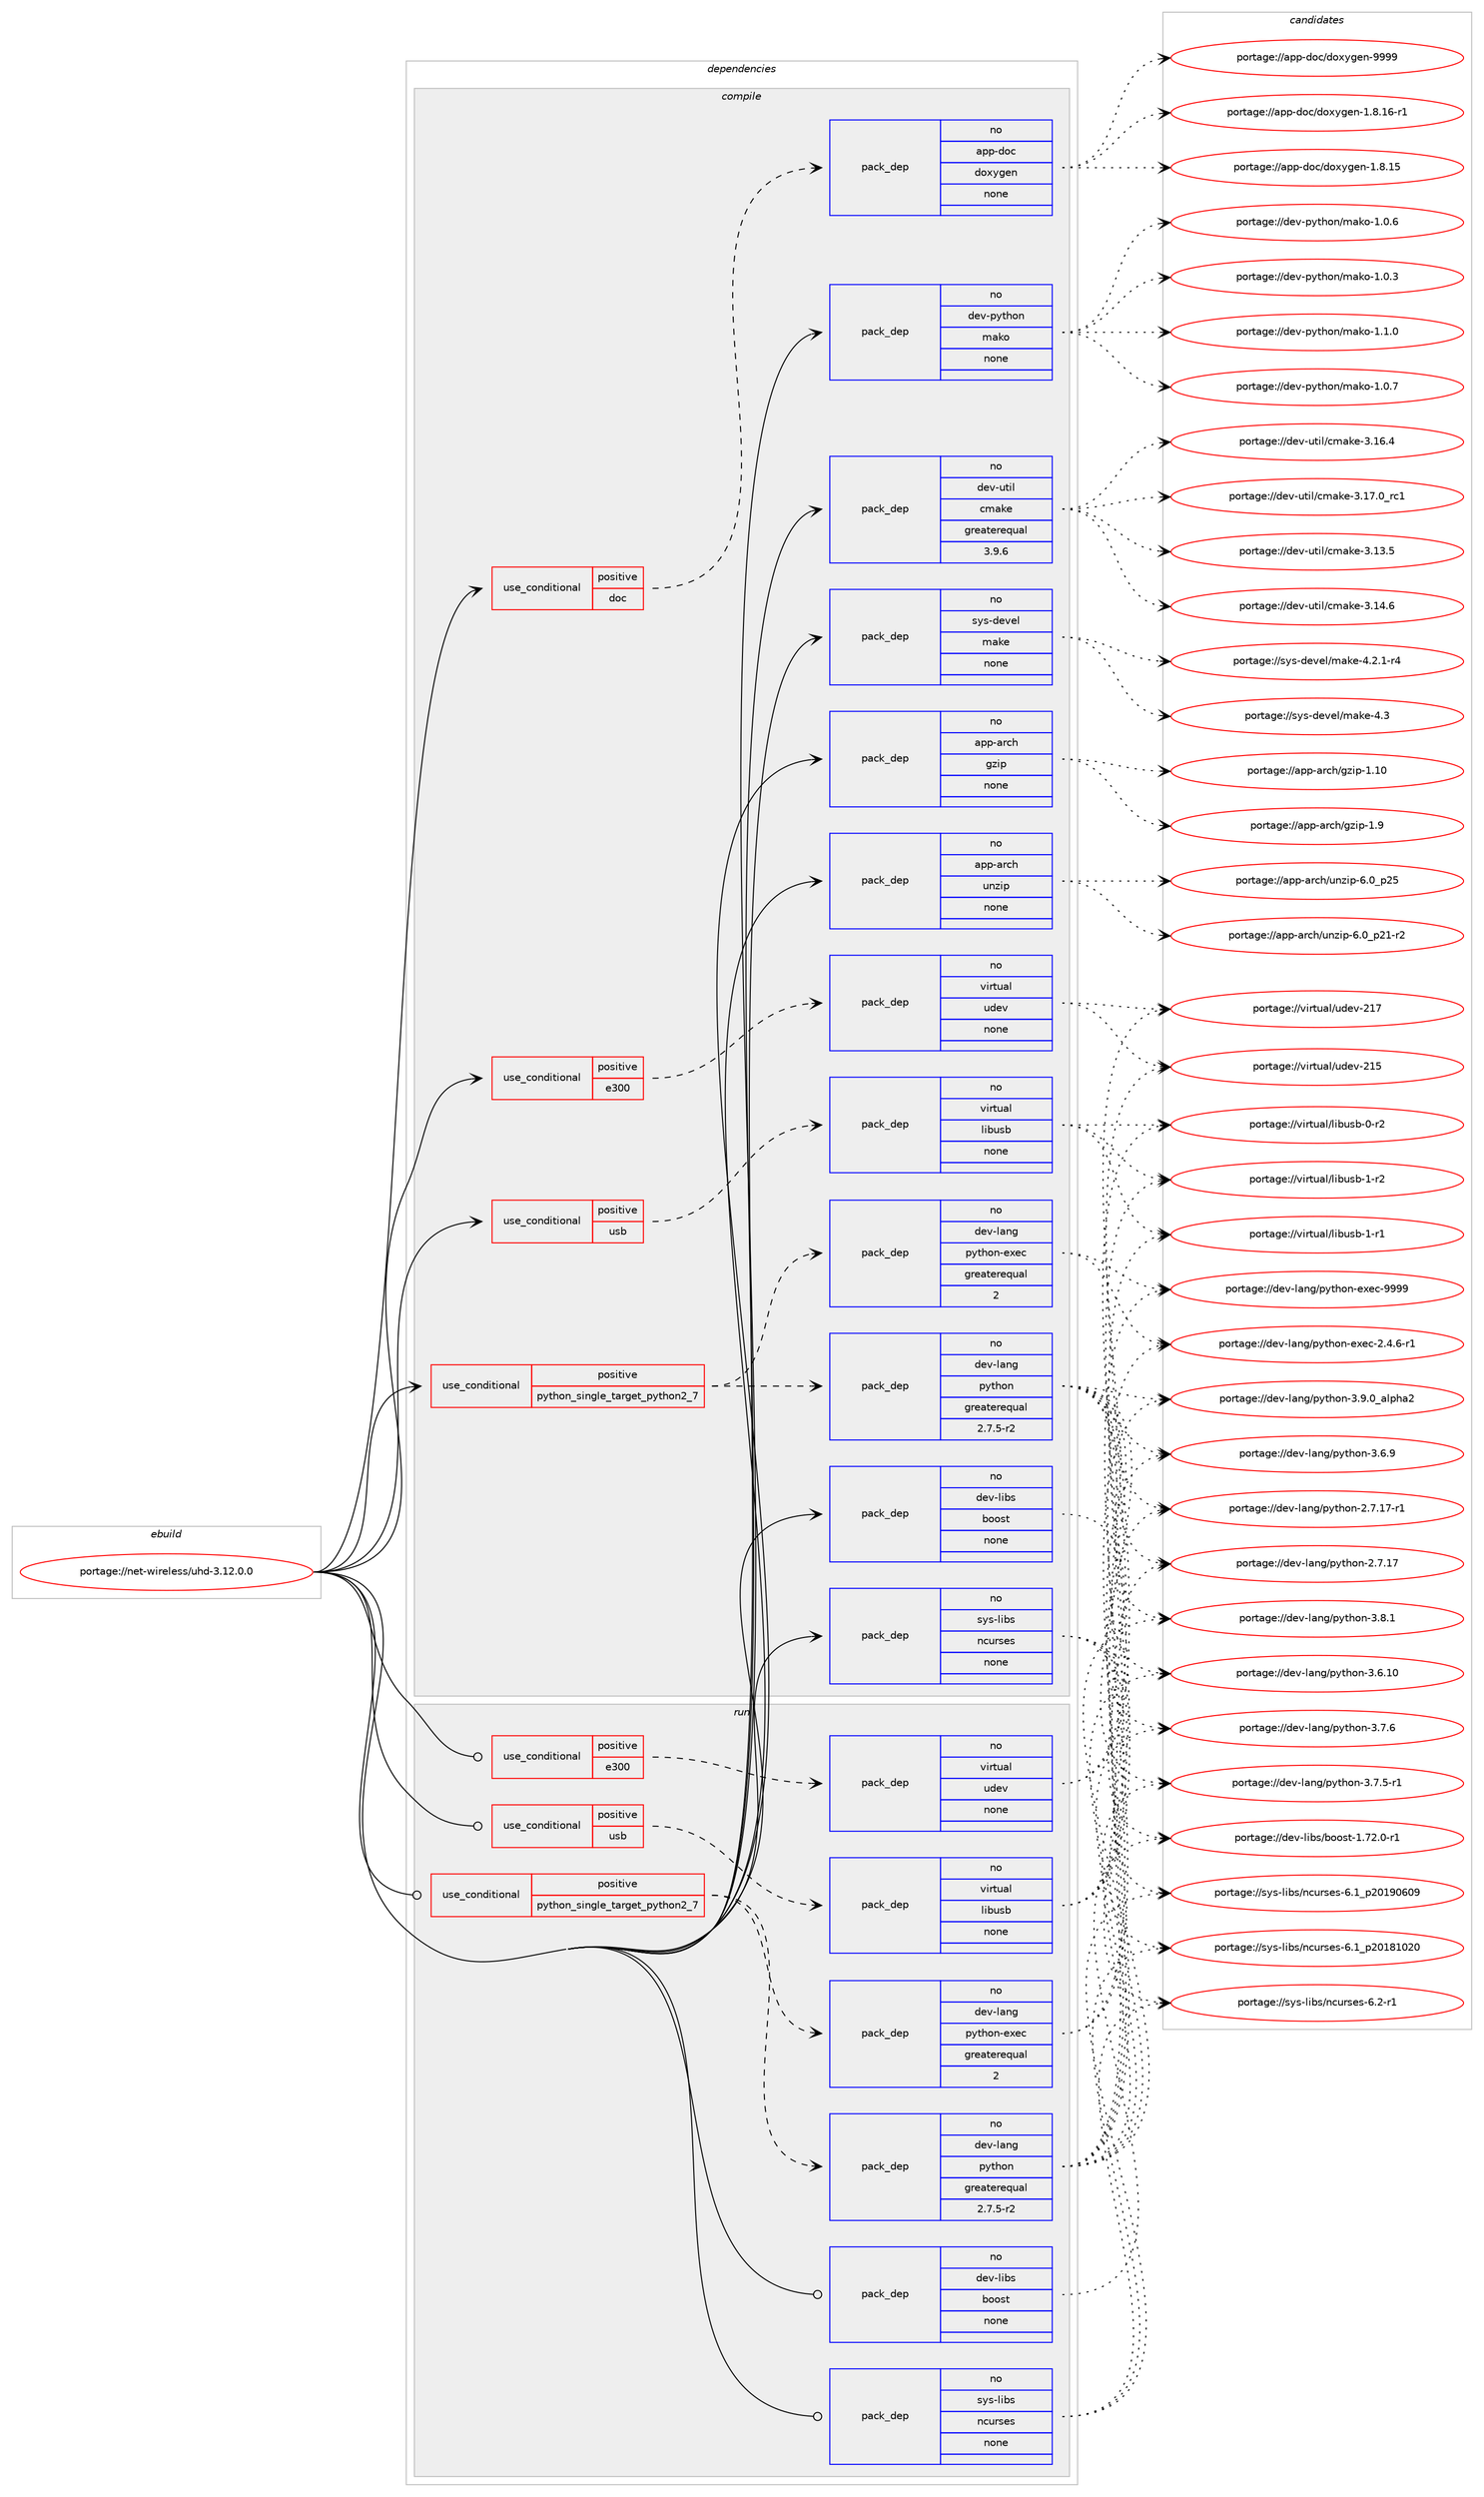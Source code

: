 digraph prolog {

# *************
# Graph options
# *************

newrank=true;
concentrate=true;
compound=true;
graph [rankdir=LR,fontname=Helvetica,fontsize=10,ranksep=1.5];#, ranksep=2.5, nodesep=0.2];
edge  [arrowhead=vee];
node  [fontname=Helvetica,fontsize=10];

# **********
# The ebuild
# **********

subgraph cluster_leftcol {
color=gray;
rank=same;
label=<<i>ebuild</i>>;
id [label="portage://net-wireless/uhd-3.12.0.0", color=red, width=4, href="../net-wireless/uhd-3.12.0.0.svg"];
}

# ****************
# The dependencies
# ****************

subgraph cluster_midcol {
color=gray;
label=<<i>dependencies</i>>;
subgraph cluster_compile {
fillcolor="#eeeeee";
style=filled;
label=<<i>compile</i>>;
subgraph cond21615 {
dependency109933 [label=<<TABLE BORDER="0" CELLBORDER="1" CELLSPACING="0" CELLPADDING="4"><TR><TD ROWSPAN="3" CELLPADDING="10">use_conditional</TD></TR><TR><TD>positive</TD></TR><TR><TD>doc</TD></TR></TABLE>>, shape=none, color=red];
subgraph pack86504 {
dependency109934 [label=<<TABLE BORDER="0" CELLBORDER="1" CELLSPACING="0" CELLPADDING="4" WIDTH="220"><TR><TD ROWSPAN="6" CELLPADDING="30">pack_dep</TD></TR><TR><TD WIDTH="110">no</TD></TR><TR><TD>app-doc</TD></TR><TR><TD>doxygen</TD></TR><TR><TD>none</TD></TR><TR><TD></TD></TR></TABLE>>, shape=none, color=blue];
}
dependency109933:e -> dependency109934:w [weight=20,style="dashed",arrowhead="vee"];
}
id:e -> dependency109933:w [weight=20,style="solid",arrowhead="vee"];
subgraph cond21616 {
dependency109935 [label=<<TABLE BORDER="0" CELLBORDER="1" CELLSPACING="0" CELLPADDING="4"><TR><TD ROWSPAN="3" CELLPADDING="10">use_conditional</TD></TR><TR><TD>positive</TD></TR><TR><TD>e300</TD></TR></TABLE>>, shape=none, color=red];
subgraph pack86505 {
dependency109936 [label=<<TABLE BORDER="0" CELLBORDER="1" CELLSPACING="0" CELLPADDING="4" WIDTH="220"><TR><TD ROWSPAN="6" CELLPADDING="30">pack_dep</TD></TR><TR><TD WIDTH="110">no</TD></TR><TR><TD>virtual</TD></TR><TR><TD>udev</TD></TR><TR><TD>none</TD></TR><TR><TD></TD></TR></TABLE>>, shape=none, color=blue];
}
dependency109935:e -> dependency109936:w [weight=20,style="dashed",arrowhead="vee"];
}
id:e -> dependency109935:w [weight=20,style="solid",arrowhead="vee"];
subgraph cond21617 {
dependency109937 [label=<<TABLE BORDER="0" CELLBORDER="1" CELLSPACING="0" CELLPADDING="4"><TR><TD ROWSPAN="3" CELLPADDING="10">use_conditional</TD></TR><TR><TD>positive</TD></TR><TR><TD>python_single_target_python2_7</TD></TR></TABLE>>, shape=none, color=red];
subgraph pack86506 {
dependency109938 [label=<<TABLE BORDER="0" CELLBORDER="1" CELLSPACING="0" CELLPADDING="4" WIDTH="220"><TR><TD ROWSPAN="6" CELLPADDING="30">pack_dep</TD></TR><TR><TD WIDTH="110">no</TD></TR><TR><TD>dev-lang</TD></TR><TR><TD>python</TD></TR><TR><TD>greaterequal</TD></TR><TR><TD>2.7.5-r2</TD></TR></TABLE>>, shape=none, color=blue];
}
dependency109937:e -> dependency109938:w [weight=20,style="dashed",arrowhead="vee"];
subgraph pack86507 {
dependency109939 [label=<<TABLE BORDER="0" CELLBORDER="1" CELLSPACING="0" CELLPADDING="4" WIDTH="220"><TR><TD ROWSPAN="6" CELLPADDING="30">pack_dep</TD></TR><TR><TD WIDTH="110">no</TD></TR><TR><TD>dev-lang</TD></TR><TR><TD>python-exec</TD></TR><TR><TD>greaterequal</TD></TR><TR><TD>2</TD></TR></TABLE>>, shape=none, color=blue];
}
dependency109937:e -> dependency109939:w [weight=20,style="dashed",arrowhead="vee"];
}
id:e -> dependency109937:w [weight=20,style="solid",arrowhead="vee"];
subgraph cond21618 {
dependency109940 [label=<<TABLE BORDER="0" CELLBORDER="1" CELLSPACING="0" CELLPADDING="4"><TR><TD ROWSPAN="3" CELLPADDING="10">use_conditional</TD></TR><TR><TD>positive</TD></TR><TR><TD>usb</TD></TR></TABLE>>, shape=none, color=red];
subgraph pack86508 {
dependency109941 [label=<<TABLE BORDER="0" CELLBORDER="1" CELLSPACING="0" CELLPADDING="4" WIDTH="220"><TR><TD ROWSPAN="6" CELLPADDING="30">pack_dep</TD></TR><TR><TD WIDTH="110">no</TD></TR><TR><TD>virtual</TD></TR><TR><TD>libusb</TD></TR><TR><TD>none</TD></TR><TR><TD></TD></TR></TABLE>>, shape=none, color=blue];
}
dependency109940:e -> dependency109941:w [weight=20,style="dashed",arrowhead="vee"];
}
id:e -> dependency109940:w [weight=20,style="solid",arrowhead="vee"];
subgraph pack86509 {
dependency109942 [label=<<TABLE BORDER="0" CELLBORDER="1" CELLSPACING="0" CELLPADDING="4" WIDTH="220"><TR><TD ROWSPAN="6" CELLPADDING="30">pack_dep</TD></TR><TR><TD WIDTH="110">no</TD></TR><TR><TD>app-arch</TD></TR><TR><TD>gzip</TD></TR><TR><TD>none</TD></TR><TR><TD></TD></TR></TABLE>>, shape=none, color=blue];
}
id:e -> dependency109942:w [weight=20,style="solid",arrowhead="vee"];
subgraph pack86510 {
dependency109943 [label=<<TABLE BORDER="0" CELLBORDER="1" CELLSPACING="0" CELLPADDING="4" WIDTH="220"><TR><TD ROWSPAN="6" CELLPADDING="30">pack_dep</TD></TR><TR><TD WIDTH="110">no</TD></TR><TR><TD>app-arch</TD></TR><TR><TD>unzip</TD></TR><TR><TD>none</TD></TR><TR><TD></TD></TR></TABLE>>, shape=none, color=blue];
}
id:e -> dependency109943:w [weight=20,style="solid",arrowhead="vee"];
subgraph pack86511 {
dependency109944 [label=<<TABLE BORDER="0" CELLBORDER="1" CELLSPACING="0" CELLPADDING="4" WIDTH="220"><TR><TD ROWSPAN="6" CELLPADDING="30">pack_dep</TD></TR><TR><TD WIDTH="110">no</TD></TR><TR><TD>dev-libs</TD></TR><TR><TD>boost</TD></TR><TR><TD>none</TD></TR><TR><TD></TD></TR></TABLE>>, shape=none, color=blue];
}
id:e -> dependency109944:w [weight=20,style="solid",arrowhead="vee"];
subgraph pack86512 {
dependency109945 [label=<<TABLE BORDER="0" CELLBORDER="1" CELLSPACING="0" CELLPADDING="4" WIDTH="220"><TR><TD ROWSPAN="6" CELLPADDING="30">pack_dep</TD></TR><TR><TD WIDTH="110">no</TD></TR><TR><TD>dev-python</TD></TR><TR><TD>mako</TD></TR><TR><TD>none</TD></TR><TR><TD></TD></TR></TABLE>>, shape=none, color=blue];
}
id:e -> dependency109945:w [weight=20,style="solid",arrowhead="vee"];
subgraph pack86513 {
dependency109946 [label=<<TABLE BORDER="0" CELLBORDER="1" CELLSPACING="0" CELLPADDING="4" WIDTH="220"><TR><TD ROWSPAN="6" CELLPADDING="30">pack_dep</TD></TR><TR><TD WIDTH="110">no</TD></TR><TR><TD>dev-util</TD></TR><TR><TD>cmake</TD></TR><TR><TD>greaterequal</TD></TR><TR><TD>3.9.6</TD></TR></TABLE>>, shape=none, color=blue];
}
id:e -> dependency109946:w [weight=20,style="solid",arrowhead="vee"];
subgraph pack86514 {
dependency109947 [label=<<TABLE BORDER="0" CELLBORDER="1" CELLSPACING="0" CELLPADDING="4" WIDTH="220"><TR><TD ROWSPAN="6" CELLPADDING="30">pack_dep</TD></TR><TR><TD WIDTH="110">no</TD></TR><TR><TD>sys-devel</TD></TR><TR><TD>make</TD></TR><TR><TD>none</TD></TR><TR><TD></TD></TR></TABLE>>, shape=none, color=blue];
}
id:e -> dependency109947:w [weight=20,style="solid",arrowhead="vee"];
subgraph pack86515 {
dependency109948 [label=<<TABLE BORDER="0" CELLBORDER="1" CELLSPACING="0" CELLPADDING="4" WIDTH="220"><TR><TD ROWSPAN="6" CELLPADDING="30">pack_dep</TD></TR><TR><TD WIDTH="110">no</TD></TR><TR><TD>sys-libs</TD></TR><TR><TD>ncurses</TD></TR><TR><TD>none</TD></TR><TR><TD></TD></TR></TABLE>>, shape=none, color=blue];
}
id:e -> dependency109948:w [weight=20,style="solid",arrowhead="vee"];
}
subgraph cluster_compileandrun {
fillcolor="#eeeeee";
style=filled;
label=<<i>compile and run</i>>;
}
subgraph cluster_run {
fillcolor="#eeeeee";
style=filled;
label=<<i>run</i>>;
subgraph cond21619 {
dependency109949 [label=<<TABLE BORDER="0" CELLBORDER="1" CELLSPACING="0" CELLPADDING="4"><TR><TD ROWSPAN="3" CELLPADDING="10">use_conditional</TD></TR><TR><TD>positive</TD></TR><TR><TD>e300</TD></TR></TABLE>>, shape=none, color=red];
subgraph pack86516 {
dependency109950 [label=<<TABLE BORDER="0" CELLBORDER="1" CELLSPACING="0" CELLPADDING="4" WIDTH="220"><TR><TD ROWSPAN="6" CELLPADDING="30">pack_dep</TD></TR><TR><TD WIDTH="110">no</TD></TR><TR><TD>virtual</TD></TR><TR><TD>udev</TD></TR><TR><TD>none</TD></TR><TR><TD></TD></TR></TABLE>>, shape=none, color=blue];
}
dependency109949:e -> dependency109950:w [weight=20,style="dashed",arrowhead="vee"];
}
id:e -> dependency109949:w [weight=20,style="solid",arrowhead="odot"];
subgraph cond21620 {
dependency109951 [label=<<TABLE BORDER="0" CELLBORDER="1" CELLSPACING="0" CELLPADDING="4"><TR><TD ROWSPAN="3" CELLPADDING="10">use_conditional</TD></TR><TR><TD>positive</TD></TR><TR><TD>python_single_target_python2_7</TD></TR></TABLE>>, shape=none, color=red];
subgraph pack86517 {
dependency109952 [label=<<TABLE BORDER="0" CELLBORDER="1" CELLSPACING="0" CELLPADDING="4" WIDTH="220"><TR><TD ROWSPAN="6" CELLPADDING="30">pack_dep</TD></TR><TR><TD WIDTH="110">no</TD></TR><TR><TD>dev-lang</TD></TR><TR><TD>python</TD></TR><TR><TD>greaterequal</TD></TR><TR><TD>2.7.5-r2</TD></TR></TABLE>>, shape=none, color=blue];
}
dependency109951:e -> dependency109952:w [weight=20,style="dashed",arrowhead="vee"];
subgraph pack86518 {
dependency109953 [label=<<TABLE BORDER="0" CELLBORDER="1" CELLSPACING="0" CELLPADDING="4" WIDTH="220"><TR><TD ROWSPAN="6" CELLPADDING="30">pack_dep</TD></TR><TR><TD WIDTH="110">no</TD></TR><TR><TD>dev-lang</TD></TR><TR><TD>python-exec</TD></TR><TR><TD>greaterequal</TD></TR><TR><TD>2</TD></TR></TABLE>>, shape=none, color=blue];
}
dependency109951:e -> dependency109953:w [weight=20,style="dashed",arrowhead="vee"];
}
id:e -> dependency109951:w [weight=20,style="solid",arrowhead="odot"];
subgraph cond21621 {
dependency109954 [label=<<TABLE BORDER="0" CELLBORDER="1" CELLSPACING="0" CELLPADDING="4"><TR><TD ROWSPAN="3" CELLPADDING="10">use_conditional</TD></TR><TR><TD>positive</TD></TR><TR><TD>usb</TD></TR></TABLE>>, shape=none, color=red];
subgraph pack86519 {
dependency109955 [label=<<TABLE BORDER="0" CELLBORDER="1" CELLSPACING="0" CELLPADDING="4" WIDTH="220"><TR><TD ROWSPAN="6" CELLPADDING="30">pack_dep</TD></TR><TR><TD WIDTH="110">no</TD></TR><TR><TD>virtual</TD></TR><TR><TD>libusb</TD></TR><TR><TD>none</TD></TR><TR><TD></TD></TR></TABLE>>, shape=none, color=blue];
}
dependency109954:e -> dependency109955:w [weight=20,style="dashed",arrowhead="vee"];
}
id:e -> dependency109954:w [weight=20,style="solid",arrowhead="odot"];
subgraph pack86520 {
dependency109956 [label=<<TABLE BORDER="0" CELLBORDER="1" CELLSPACING="0" CELLPADDING="4" WIDTH="220"><TR><TD ROWSPAN="6" CELLPADDING="30">pack_dep</TD></TR><TR><TD WIDTH="110">no</TD></TR><TR><TD>dev-libs</TD></TR><TR><TD>boost</TD></TR><TR><TD>none</TD></TR><TR><TD></TD></TR></TABLE>>, shape=none, color=blue];
}
id:e -> dependency109956:w [weight=20,style="solid",arrowhead="odot"];
subgraph pack86521 {
dependency109957 [label=<<TABLE BORDER="0" CELLBORDER="1" CELLSPACING="0" CELLPADDING="4" WIDTH="220"><TR><TD ROWSPAN="6" CELLPADDING="30">pack_dep</TD></TR><TR><TD WIDTH="110">no</TD></TR><TR><TD>sys-libs</TD></TR><TR><TD>ncurses</TD></TR><TR><TD>none</TD></TR><TR><TD></TD></TR></TABLE>>, shape=none, color=blue];
}
id:e -> dependency109957:w [weight=20,style="solid",arrowhead="odot"];
}
}

# **************
# The candidates
# **************

subgraph cluster_choices {
rank=same;
color=gray;
label=<<i>candidates</i>>;

subgraph choice86504 {
color=black;
nodesep=1;
choice971121124510011199471001111201211031011104557575757 [label="portage://app-doc/doxygen-9999", color=red, width=4,href="../app-doc/doxygen-9999.svg"];
choice97112112451001119947100111120121103101110454946564649544511449 [label="portage://app-doc/doxygen-1.8.16-r1", color=red, width=4,href="../app-doc/doxygen-1.8.16-r1.svg"];
choice9711211245100111994710011112012110310111045494656464953 [label="portage://app-doc/doxygen-1.8.15", color=red, width=4,href="../app-doc/doxygen-1.8.15.svg"];
dependency109934:e -> choice971121124510011199471001111201211031011104557575757:w [style=dotted,weight="100"];
dependency109934:e -> choice97112112451001119947100111120121103101110454946564649544511449:w [style=dotted,weight="100"];
dependency109934:e -> choice9711211245100111994710011112012110310111045494656464953:w [style=dotted,weight="100"];
}
subgraph choice86505 {
color=black;
nodesep=1;
choice118105114116117971084711710010111845504955 [label="portage://virtual/udev-217", color=red, width=4,href="../virtual/udev-217.svg"];
choice118105114116117971084711710010111845504953 [label="portage://virtual/udev-215", color=red, width=4,href="../virtual/udev-215.svg"];
dependency109936:e -> choice118105114116117971084711710010111845504955:w [style=dotted,weight="100"];
dependency109936:e -> choice118105114116117971084711710010111845504953:w [style=dotted,weight="100"];
}
subgraph choice86506 {
color=black;
nodesep=1;
choice10010111845108971101034711212111610411111045514657464895971081121049750 [label="portage://dev-lang/python-3.9.0_alpha2", color=red, width=4,href="../dev-lang/python-3.9.0_alpha2.svg"];
choice100101118451089711010347112121116104111110455146564649 [label="portage://dev-lang/python-3.8.1", color=red, width=4,href="../dev-lang/python-3.8.1.svg"];
choice100101118451089711010347112121116104111110455146554654 [label="portage://dev-lang/python-3.7.6", color=red, width=4,href="../dev-lang/python-3.7.6.svg"];
choice1001011184510897110103471121211161041111104551465546534511449 [label="portage://dev-lang/python-3.7.5-r1", color=red, width=4,href="../dev-lang/python-3.7.5-r1.svg"];
choice100101118451089711010347112121116104111110455146544657 [label="portage://dev-lang/python-3.6.9", color=red, width=4,href="../dev-lang/python-3.6.9.svg"];
choice10010111845108971101034711212111610411111045514654464948 [label="portage://dev-lang/python-3.6.10", color=red, width=4,href="../dev-lang/python-3.6.10.svg"];
choice100101118451089711010347112121116104111110455046554649554511449 [label="portage://dev-lang/python-2.7.17-r1", color=red, width=4,href="../dev-lang/python-2.7.17-r1.svg"];
choice10010111845108971101034711212111610411111045504655464955 [label="portage://dev-lang/python-2.7.17", color=red, width=4,href="../dev-lang/python-2.7.17.svg"];
dependency109938:e -> choice10010111845108971101034711212111610411111045514657464895971081121049750:w [style=dotted,weight="100"];
dependency109938:e -> choice100101118451089711010347112121116104111110455146564649:w [style=dotted,weight="100"];
dependency109938:e -> choice100101118451089711010347112121116104111110455146554654:w [style=dotted,weight="100"];
dependency109938:e -> choice1001011184510897110103471121211161041111104551465546534511449:w [style=dotted,weight="100"];
dependency109938:e -> choice100101118451089711010347112121116104111110455146544657:w [style=dotted,weight="100"];
dependency109938:e -> choice10010111845108971101034711212111610411111045514654464948:w [style=dotted,weight="100"];
dependency109938:e -> choice100101118451089711010347112121116104111110455046554649554511449:w [style=dotted,weight="100"];
dependency109938:e -> choice10010111845108971101034711212111610411111045504655464955:w [style=dotted,weight="100"];
}
subgraph choice86507 {
color=black;
nodesep=1;
choice10010111845108971101034711212111610411111045101120101994557575757 [label="portage://dev-lang/python-exec-9999", color=red, width=4,href="../dev-lang/python-exec-9999.svg"];
choice10010111845108971101034711212111610411111045101120101994550465246544511449 [label="portage://dev-lang/python-exec-2.4.6-r1", color=red, width=4,href="../dev-lang/python-exec-2.4.6-r1.svg"];
dependency109939:e -> choice10010111845108971101034711212111610411111045101120101994557575757:w [style=dotted,weight="100"];
dependency109939:e -> choice10010111845108971101034711212111610411111045101120101994550465246544511449:w [style=dotted,weight="100"];
}
subgraph choice86508 {
color=black;
nodesep=1;
choice1181051141161179710847108105981171159845494511450 [label="portage://virtual/libusb-1-r2", color=red, width=4,href="../virtual/libusb-1-r2.svg"];
choice1181051141161179710847108105981171159845494511449 [label="portage://virtual/libusb-1-r1", color=red, width=4,href="../virtual/libusb-1-r1.svg"];
choice1181051141161179710847108105981171159845484511450 [label="portage://virtual/libusb-0-r2", color=red, width=4,href="../virtual/libusb-0-r2.svg"];
dependency109941:e -> choice1181051141161179710847108105981171159845494511450:w [style=dotted,weight="100"];
dependency109941:e -> choice1181051141161179710847108105981171159845494511449:w [style=dotted,weight="100"];
dependency109941:e -> choice1181051141161179710847108105981171159845484511450:w [style=dotted,weight="100"];
}
subgraph choice86509 {
color=black;
nodesep=1;
choice971121124597114991044710312210511245494657 [label="portage://app-arch/gzip-1.9", color=red, width=4,href="../app-arch/gzip-1.9.svg"];
choice97112112459711499104471031221051124549464948 [label="portage://app-arch/gzip-1.10", color=red, width=4,href="../app-arch/gzip-1.10.svg"];
dependency109942:e -> choice971121124597114991044710312210511245494657:w [style=dotted,weight="100"];
dependency109942:e -> choice97112112459711499104471031221051124549464948:w [style=dotted,weight="100"];
}
subgraph choice86510 {
color=black;
nodesep=1;
choice971121124597114991044711711012210511245544648951125053 [label="portage://app-arch/unzip-6.0_p25", color=red, width=4,href="../app-arch/unzip-6.0_p25.svg"];
choice9711211245971149910447117110122105112455446489511250494511450 [label="portage://app-arch/unzip-6.0_p21-r2", color=red, width=4,href="../app-arch/unzip-6.0_p21-r2.svg"];
dependency109943:e -> choice971121124597114991044711711012210511245544648951125053:w [style=dotted,weight="100"];
dependency109943:e -> choice9711211245971149910447117110122105112455446489511250494511450:w [style=dotted,weight="100"];
}
subgraph choice86511 {
color=black;
nodesep=1;
choice10010111845108105981154798111111115116454946555046484511449 [label="portage://dev-libs/boost-1.72.0-r1", color=red, width=4,href="../dev-libs/boost-1.72.0-r1.svg"];
dependency109944:e -> choice10010111845108105981154798111111115116454946555046484511449:w [style=dotted,weight="100"];
}
subgraph choice86512 {
color=black;
nodesep=1;
choice100101118451121211161041111104710997107111454946494648 [label="portage://dev-python/mako-1.1.0", color=red, width=4,href="../dev-python/mako-1.1.0.svg"];
choice100101118451121211161041111104710997107111454946484655 [label="portage://dev-python/mako-1.0.7", color=red, width=4,href="../dev-python/mako-1.0.7.svg"];
choice100101118451121211161041111104710997107111454946484654 [label="portage://dev-python/mako-1.0.6", color=red, width=4,href="../dev-python/mako-1.0.6.svg"];
choice100101118451121211161041111104710997107111454946484651 [label="portage://dev-python/mako-1.0.3", color=red, width=4,href="../dev-python/mako-1.0.3.svg"];
dependency109945:e -> choice100101118451121211161041111104710997107111454946494648:w [style=dotted,weight="100"];
dependency109945:e -> choice100101118451121211161041111104710997107111454946484655:w [style=dotted,weight="100"];
dependency109945:e -> choice100101118451121211161041111104710997107111454946484654:w [style=dotted,weight="100"];
dependency109945:e -> choice100101118451121211161041111104710997107111454946484651:w [style=dotted,weight="100"];
}
subgraph choice86513 {
color=black;
nodesep=1;
choice1001011184511711610510847991099710710145514649554648951149949 [label="portage://dev-util/cmake-3.17.0_rc1", color=red, width=4,href="../dev-util/cmake-3.17.0_rc1.svg"];
choice1001011184511711610510847991099710710145514649544652 [label="portage://dev-util/cmake-3.16.4", color=red, width=4,href="../dev-util/cmake-3.16.4.svg"];
choice1001011184511711610510847991099710710145514649524654 [label="portage://dev-util/cmake-3.14.6", color=red, width=4,href="../dev-util/cmake-3.14.6.svg"];
choice1001011184511711610510847991099710710145514649514653 [label="portage://dev-util/cmake-3.13.5", color=red, width=4,href="../dev-util/cmake-3.13.5.svg"];
dependency109946:e -> choice1001011184511711610510847991099710710145514649554648951149949:w [style=dotted,weight="100"];
dependency109946:e -> choice1001011184511711610510847991099710710145514649544652:w [style=dotted,weight="100"];
dependency109946:e -> choice1001011184511711610510847991099710710145514649524654:w [style=dotted,weight="100"];
dependency109946:e -> choice1001011184511711610510847991099710710145514649514653:w [style=dotted,weight="100"];
}
subgraph choice86514 {
color=black;
nodesep=1;
choice11512111545100101118101108471099710710145524651 [label="portage://sys-devel/make-4.3", color=red, width=4,href="../sys-devel/make-4.3.svg"];
choice1151211154510010111810110847109971071014552465046494511452 [label="portage://sys-devel/make-4.2.1-r4", color=red, width=4,href="../sys-devel/make-4.2.1-r4.svg"];
dependency109947:e -> choice11512111545100101118101108471099710710145524651:w [style=dotted,weight="100"];
dependency109947:e -> choice1151211154510010111810110847109971071014552465046494511452:w [style=dotted,weight="100"];
}
subgraph choice86515 {
color=black;
nodesep=1;
choice11512111545108105981154711099117114115101115455446504511449 [label="portage://sys-libs/ncurses-6.2-r1", color=red, width=4,href="../sys-libs/ncurses-6.2-r1.svg"];
choice1151211154510810598115471109911711411510111545544649951125048495748544857 [label="portage://sys-libs/ncurses-6.1_p20190609", color=red, width=4,href="../sys-libs/ncurses-6.1_p20190609.svg"];
choice1151211154510810598115471109911711411510111545544649951125048495649485048 [label="portage://sys-libs/ncurses-6.1_p20181020", color=red, width=4,href="../sys-libs/ncurses-6.1_p20181020.svg"];
dependency109948:e -> choice11512111545108105981154711099117114115101115455446504511449:w [style=dotted,weight="100"];
dependency109948:e -> choice1151211154510810598115471109911711411510111545544649951125048495748544857:w [style=dotted,weight="100"];
dependency109948:e -> choice1151211154510810598115471109911711411510111545544649951125048495649485048:w [style=dotted,weight="100"];
}
subgraph choice86516 {
color=black;
nodesep=1;
choice118105114116117971084711710010111845504955 [label="portage://virtual/udev-217", color=red, width=4,href="../virtual/udev-217.svg"];
choice118105114116117971084711710010111845504953 [label="portage://virtual/udev-215", color=red, width=4,href="../virtual/udev-215.svg"];
dependency109950:e -> choice118105114116117971084711710010111845504955:w [style=dotted,weight="100"];
dependency109950:e -> choice118105114116117971084711710010111845504953:w [style=dotted,weight="100"];
}
subgraph choice86517 {
color=black;
nodesep=1;
choice10010111845108971101034711212111610411111045514657464895971081121049750 [label="portage://dev-lang/python-3.9.0_alpha2", color=red, width=4,href="../dev-lang/python-3.9.0_alpha2.svg"];
choice100101118451089711010347112121116104111110455146564649 [label="portage://dev-lang/python-3.8.1", color=red, width=4,href="../dev-lang/python-3.8.1.svg"];
choice100101118451089711010347112121116104111110455146554654 [label="portage://dev-lang/python-3.7.6", color=red, width=4,href="../dev-lang/python-3.7.6.svg"];
choice1001011184510897110103471121211161041111104551465546534511449 [label="portage://dev-lang/python-3.7.5-r1", color=red, width=4,href="../dev-lang/python-3.7.5-r1.svg"];
choice100101118451089711010347112121116104111110455146544657 [label="portage://dev-lang/python-3.6.9", color=red, width=4,href="../dev-lang/python-3.6.9.svg"];
choice10010111845108971101034711212111610411111045514654464948 [label="portage://dev-lang/python-3.6.10", color=red, width=4,href="../dev-lang/python-3.6.10.svg"];
choice100101118451089711010347112121116104111110455046554649554511449 [label="portage://dev-lang/python-2.7.17-r1", color=red, width=4,href="../dev-lang/python-2.7.17-r1.svg"];
choice10010111845108971101034711212111610411111045504655464955 [label="portage://dev-lang/python-2.7.17", color=red, width=4,href="../dev-lang/python-2.7.17.svg"];
dependency109952:e -> choice10010111845108971101034711212111610411111045514657464895971081121049750:w [style=dotted,weight="100"];
dependency109952:e -> choice100101118451089711010347112121116104111110455146564649:w [style=dotted,weight="100"];
dependency109952:e -> choice100101118451089711010347112121116104111110455146554654:w [style=dotted,weight="100"];
dependency109952:e -> choice1001011184510897110103471121211161041111104551465546534511449:w [style=dotted,weight="100"];
dependency109952:e -> choice100101118451089711010347112121116104111110455146544657:w [style=dotted,weight="100"];
dependency109952:e -> choice10010111845108971101034711212111610411111045514654464948:w [style=dotted,weight="100"];
dependency109952:e -> choice100101118451089711010347112121116104111110455046554649554511449:w [style=dotted,weight="100"];
dependency109952:e -> choice10010111845108971101034711212111610411111045504655464955:w [style=dotted,weight="100"];
}
subgraph choice86518 {
color=black;
nodesep=1;
choice10010111845108971101034711212111610411111045101120101994557575757 [label="portage://dev-lang/python-exec-9999", color=red, width=4,href="../dev-lang/python-exec-9999.svg"];
choice10010111845108971101034711212111610411111045101120101994550465246544511449 [label="portage://dev-lang/python-exec-2.4.6-r1", color=red, width=4,href="../dev-lang/python-exec-2.4.6-r1.svg"];
dependency109953:e -> choice10010111845108971101034711212111610411111045101120101994557575757:w [style=dotted,weight="100"];
dependency109953:e -> choice10010111845108971101034711212111610411111045101120101994550465246544511449:w [style=dotted,weight="100"];
}
subgraph choice86519 {
color=black;
nodesep=1;
choice1181051141161179710847108105981171159845494511450 [label="portage://virtual/libusb-1-r2", color=red, width=4,href="../virtual/libusb-1-r2.svg"];
choice1181051141161179710847108105981171159845494511449 [label="portage://virtual/libusb-1-r1", color=red, width=4,href="../virtual/libusb-1-r1.svg"];
choice1181051141161179710847108105981171159845484511450 [label="portage://virtual/libusb-0-r2", color=red, width=4,href="../virtual/libusb-0-r2.svg"];
dependency109955:e -> choice1181051141161179710847108105981171159845494511450:w [style=dotted,weight="100"];
dependency109955:e -> choice1181051141161179710847108105981171159845494511449:w [style=dotted,weight="100"];
dependency109955:e -> choice1181051141161179710847108105981171159845484511450:w [style=dotted,weight="100"];
}
subgraph choice86520 {
color=black;
nodesep=1;
choice10010111845108105981154798111111115116454946555046484511449 [label="portage://dev-libs/boost-1.72.0-r1", color=red, width=4,href="../dev-libs/boost-1.72.0-r1.svg"];
dependency109956:e -> choice10010111845108105981154798111111115116454946555046484511449:w [style=dotted,weight="100"];
}
subgraph choice86521 {
color=black;
nodesep=1;
choice11512111545108105981154711099117114115101115455446504511449 [label="portage://sys-libs/ncurses-6.2-r1", color=red, width=4,href="../sys-libs/ncurses-6.2-r1.svg"];
choice1151211154510810598115471109911711411510111545544649951125048495748544857 [label="portage://sys-libs/ncurses-6.1_p20190609", color=red, width=4,href="../sys-libs/ncurses-6.1_p20190609.svg"];
choice1151211154510810598115471109911711411510111545544649951125048495649485048 [label="portage://sys-libs/ncurses-6.1_p20181020", color=red, width=4,href="../sys-libs/ncurses-6.1_p20181020.svg"];
dependency109957:e -> choice11512111545108105981154711099117114115101115455446504511449:w [style=dotted,weight="100"];
dependency109957:e -> choice1151211154510810598115471109911711411510111545544649951125048495748544857:w [style=dotted,weight="100"];
dependency109957:e -> choice1151211154510810598115471109911711411510111545544649951125048495649485048:w [style=dotted,weight="100"];
}
}

}
